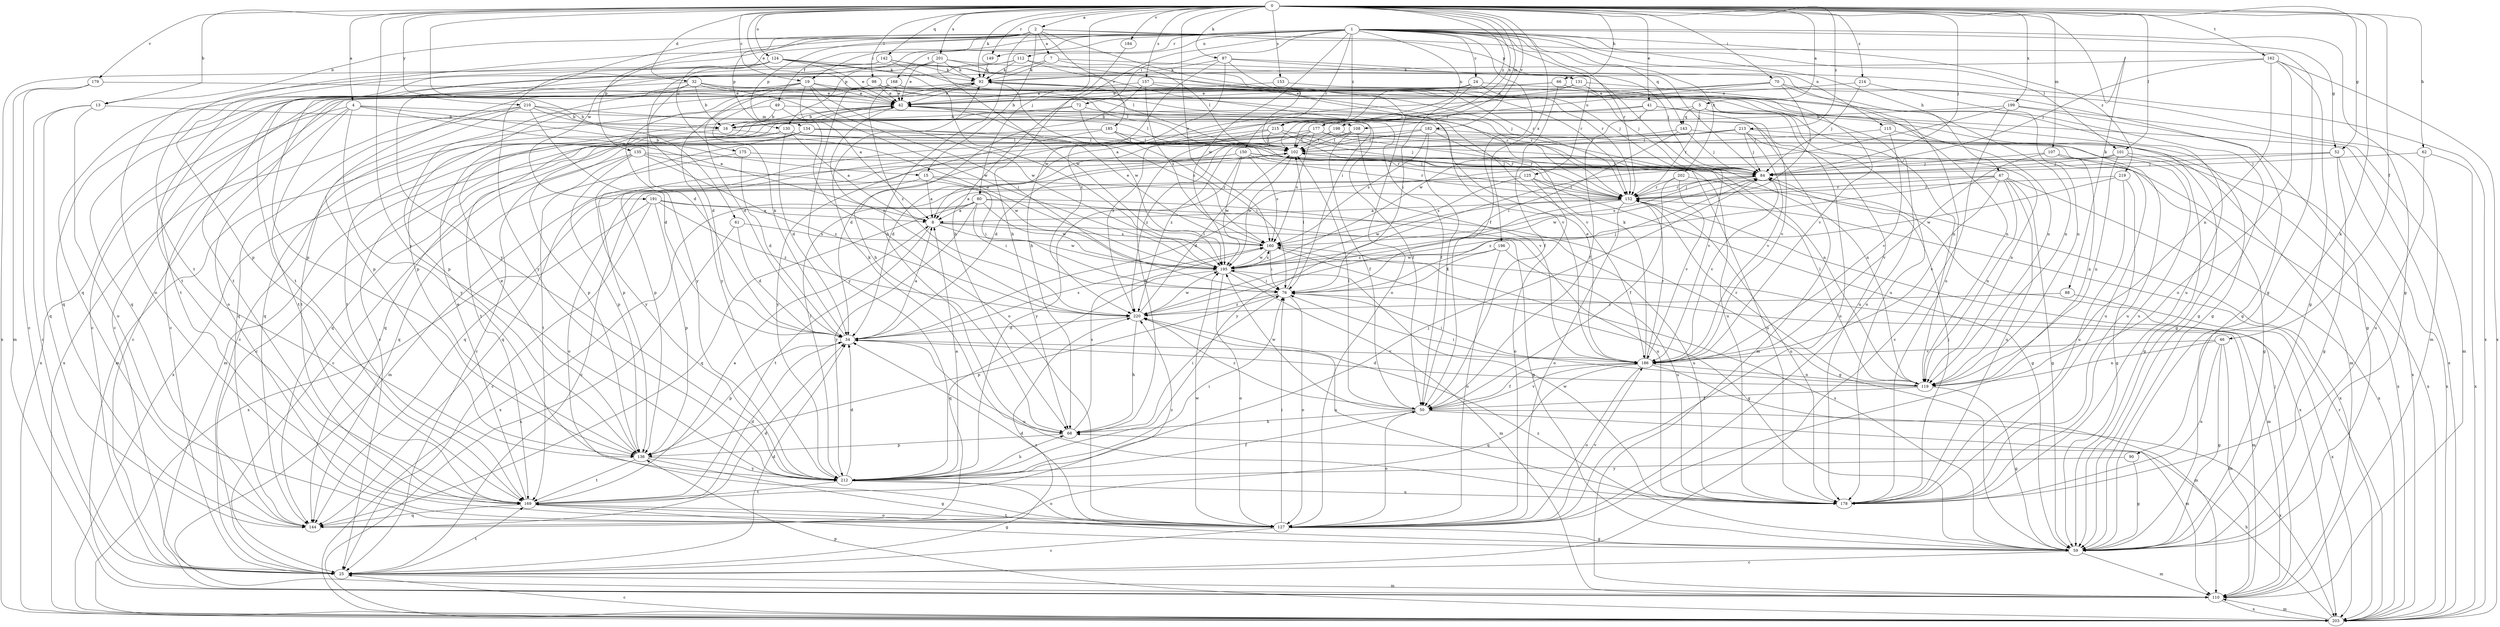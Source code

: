 strict digraph  {
0;
1;
2;
4;
5;
7;
8;
13;
15;
16;
19;
24;
25;
32;
34;
41;
42;
46;
49;
50;
52;
59;
61;
62;
66;
67;
68;
70;
72;
76;
80;
84;
87;
88;
90;
92;
98;
101;
102;
107;
108;
110;
112;
115;
119;
124;
125;
127;
130;
131;
134;
135;
136;
142;
143;
144;
149;
150;
152;
153;
157;
160;
162;
168;
169;
175;
177;
178;
179;
182;
184;
185;
186;
191;
195;
196;
198;
199;
201;
202;
203;
210;
212;
213;
214;
215;
219;
220;
0 -> 2  [label=a];
0 -> 4  [label=a];
0 -> 5  [label=a];
0 -> 13  [label=b];
0 -> 19  [label=c];
0 -> 32  [label=d];
0 -> 41  [label=e];
0 -> 42  [label=e];
0 -> 46  [label=f];
0 -> 52  [label=g];
0 -> 61  [label=h];
0 -> 62  [label=h];
0 -> 66  [label=h];
0 -> 70  [label=i];
0 -> 80  [label=j];
0 -> 84  [label=j];
0 -> 87  [label=k];
0 -> 88  [label=k];
0 -> 90  [label=k];
0 -> 92  [label=k];
0 -> 98  [label=l];
0 -> 101  [label=l];
0 -> 107  [label=m];
0 -> 108  [label=m];
0 -> 124  [label=o];
0 -> 142  [label=q];
0 -> 149  [label=r];
0 -> 153  [label=s];
0 -> 157  [label=s];
0 -> 160  [label=s];
0 -> 162  [label=t];
0 -> 179  [label=v];
0 -> 182  [label=v];
0 -> 184  [label=v];
0 -> 196  [label=x];
0 -> 198  [label=x];
0 -> 199  [label=x];
0 -> 201  [label=x];
0 -> 210  [label=y];
0 -> 212  [label=y];
0 -> 213  [label=z];
0 -> 214  [label=z];
0 -> 215  [label=z];
1 -> 19  [label=c];
1 -> 24  [label=c];
1 -> 49  [label=f];
1 -> 50  [label=f];
1 -> 52  [label=g];
1 -> 59  [label=g];
1 -> 67  [label=h];
1 -> 68  [label=h];
1 -> 72  [label=i];
1 -> 101  [label=l];
1 -> 112  [label=n];
1 -> 115  [label=n];
1 -> 125  [label=o];
1 -> 130  [label=p];
1 -> 143  [label=q];
1 -> 149  [label=r];
1 -> 150  [label=r];
1 -> 152  [label=r];
1 -> 168  [label=t];
1 -> 169  [label=t];
1 -> 175  [label=u];
1 -> 177  [label=u];
1 -> 191  [label=w];
1 -> 195  [label=w];
1 -> 202  [label=x];
1 -> 215  [label=z];
1 -> 219  [label=z];
2 -> 7  [label=a];
2 -> 13  [label=b];
2 -> 15  [label=b];
2 -> 59  [label=g];
2 -> 68  [label=h];
2 -> 102  [label=l];
2 -> 130  [label=p];
2 -> 131  [label=p];
2 -> 134  [label=p];
2 -> 135  [label=p];
2 -> 185  [label=v];
2 -> 212  [label=y];
4 -> 8  [label=a];
4 -> 15  [label=b];
4 -> 25  [label=c];
4 -> 108  [label=m];
4 -> 169  [label=t];
4 -> 203  [label=x];
4 -> 212  [label=y];
5 -> 34  [label=d];
5 -> 59  [label=g];
5 -> 127  [label=o];
5 -> 143  [label=q];
5 -> 152  [label=r];
7 -> 92  [label=k];
7 -> 102  [label=l];
7 -> 169  [label=t];
7 -> 178  [label=u];
8 -> 160  [label=s];
8 -> 169  [label=t];
8 -> 178  [label=u];
8 -> 195  [label=w];
13 -> 16  [label=b];
13 -> 25  [label=c];
13 -> 127  [label=o];
13 -> 144  [label=q];
15 -> 8  [label=a];
15 -> 76  [label=i];
15 -> 127  [label=o];
15 -> 152  [label=r];
16 -> 102  [label=l];
16 -> 110  [label=m];
19 -> 8  [label=a];
19 -> 34  [label=d];
19 -> 42  [label=e];
19 -> 76  [label=i];
19 -> 136  [label=p];
19 -> 186  [label=v];
19 -> 195  [label=w];
19 -> 212  [label=y];
24 -> 25  [label=c];
24 -> 42  [label=e];
24 -> 76  [label=i];
24 -> 84  [label=j];
24 -> 110  [label=m];
25 -> 34  [label=d];
25 -> 110  [label=m];
25 -> 169  [label=t];
25 -> 220  [label=z];
32 -> 16  [label=b];
32 -> 34  [label=d];
32 -> 42  [label=e];
32 -> 119  [label=n];
32 -> 136  [label=p];
32 -> 169  [label=t];
32 -> 195  [label=w];
34 -> 8  [label=a];
34 -> 92  [label=k];
34 -> 136  [label=p];
34 -> 160  [label=s];
34 -> 178  [label=u];
34 -> 186  [label=v];
41 -> 16  [label=b];
41 -> 50  [label=f];
41 -> 186  [label=v];
41 -> 203  [label=x];
41 -> 220  [label=z];
42 -> 16  [label=b];
42 -> 50  [label=f];
42 -> 144  [label=q];
42 -> 169  [label=t];
42 -> 178  [label=u];
42 -> 220  [label=z];
46 -> 59  [label=g];
46 -> 110  [label=m];
46 -> 119  [label=n];
46 -> 178  [label=u];
46 -> 186  [label=v];
49 -> 16  [label=b];
49 -> 25  [label=c];
49 -> 110  [label=m];
49 -> 127  [label=o];
50 -> 68  [label=h];
50 -> 102  [label=l];
50 -> 110  [label=m];
50 -> 127  [label=o];
50 -> 186  [label=v];
50 -> 195  [label=w];
50 -> 203  [label=x];
50 -> 220  [label=z];
52 -> 34  [label=d];
52 -> 59  [label=g];
52 -> 84  [label=j];
52 -> 203  [label=x];
59 -> 25  [label=c];
59 -> 110  [label=m];
59 -> 160  [label=s];
59 -> 220  [label=z];
61 -> 34  [label=d];
61 -> 160  [label=s];
61 -> 203  [label=x];
62 -> 84  [label=j];
62 -> 178  [label=u];
62 -> 203  [label=x];
66 -> 25  [label=c];
66 -> 42  [label=e];
66 -> 50  [label=f];
66 -> 178  [label=u];
66 -> 186  [label=v];
67 -> 25  [label=c];
67 -> 59  [label=g];
67 -> 119  [label=n];
67 -> 152  [label=r];
67 -> 178  [label=u];
67 -> 186  [label=v];
67 -> 203  [label=x];
67 -> 220  [label=z];
68 -> 76  [label=i];
68 -> 92  [label=k];
68 -> 136  [label=p];
68 -> 160  [label=s];
70 -> 8  [label=a];
70 -> 42  [label=e];
70 -> 59  [label=g];
70 -> 102  [label=l];
70 -> 119  [label=n];
70 -> 152  [label=r];
72 -> 16  [label=b];
72 -> 25  [label=c];
72 -> 50  [label=f];
72 -> 160  [label=s];
76 -> 84  [label=j];
76 -> 102  [label=l];
76 -> 110  [label=m];
76 -> 127  [label=o];
76 -> 136  [label=p];
76 -> 220  [label=z];
80 -> 8  [label=a];
80 -> 59  [label=g];
80 -> 76  [label=i];
80 -> 144  [label=q];
80 -> 178  [label=u];
80 -> 195  [label=w];
80 -> 203  [label=x];
80 -> 212  [label=y];
84 -> 152  [label=r];
84 -> 160  [label=s];
84 -> 186  [label=v];
84 -> 195  [label=w];
87 -> 68  [label=h];
87 -> 84  [label=j];
87 -> 92  [label=k];
87 -> 152  [label=r];
87 -> 203  [label=x];
87 -> 220  [label=z];
88 -> 203  [label=x];
88 -> 220  [label=z];
90 -> 59  [label=g];
90 -> 212  [label=y];
92 -> 42  [label=e];
92 -> 59  [label=g];
92 -> 127  [label=o];
92 -> 152  [label=r];
92 -> 195  [label=w];
92 -> 212  [label=y];
98 -> 42  [label=e];
98 -> 102  [label=l];
98 -> 136  [label=p];
98 -> 144  [label=q];
98 -> 152  [label=r];
98 -> 178  [label=u];
101 -> 59  [label=g];
101 -> 84  [label=j];
101 -> 119  [label=n];
101 -> 203  [label=x];
101 -> 212  [label=y];
102 -> 84  [label=j];
102 -> 110  [label=m];
102 -> 144  [label=q];
102 -> 178  [label=u];
102 -> 195  [label=w];
107 -> 59  [label=g];
107 -> 84  [label=j];
107 -> 119  [label=n];
107 -> 186  [label=v];
108 -> 34  [label=d];
108 -> 50  [label=f];
108 -> 102  [label=l];
108 -> 186  [label=v];
110 -> 84  [label=j];
110 -> 203  [label=x];
112 -> 76  [label=i];
112 -> 92  [label=k];
112 -> 127  [label=o];
112 -> 136  [label=p];
112 -> 169  [label=t];
115 -> 102  [label=l];
115 -> 178  [label=u];
115 -> 186  [label=v];
119 -> 34  [label=d];
119 -> 50  [label=f];
119 -> 59  [label=g];
119 -> 76  [label=i];
119 -> 102  [label=l];
119 -> 152  [label=r];
124 -> 34  [label=d];
124 -> 42  [label=e];
124 -> 84  [label=j];
124 -> 92  [label=k];
124 -> 127  [label=o];
124 -> 136  [label=p];
124 -> 195  [label=w];
125 -> 8  [label=a];
125 -> 59  [label=g];
125 -> 127  [label=o];
125 -> 152  [label=r];
125 -> 160  [label=s];
127 -> 25  [label=c];
127 -> 34  [label=d];
127 -> 59  [label=g];
127 -> 76  [label=i];
127 -> 169  [label=t];
127 -> 186  [label=v];
127 -> 195  [label=w];
130 -> 8  [label=a];
130 -> 34  [label=d];
130 -> 102  [label=l];
130 -> 119  [label=n];
130 -> 169  [label=t];
130 -> 203  [label=x];
131 -> 42  [label=e];
131 -> 84  [label=j];
131 -> 102  [label=l];
131 -> 119  [label=n];
134 -> 25  [label=c];
134 -> 102  [label=l];
134 -> 136  [label=p];
134 -> 152  [label=r];
134 -> 178  [label=u];
134 -> 212  [label=y];
135 -> 25  [label=c];
135 -> 84  [label=j];
135 -> 136  [label=p];
135 -> 169  [label=t];
135 -> 195  [label=w];
135 -> 220  [label=z];
136 -> 42  [label=e];
136 -> 59  [label=g];
136 -> 169  [label=t];
136 -> 212  [label=y];
142 -> 92  [label=k];
142 -> 102  [label=l];
142 -> 152  [label=r];
142 -> 169  [label=t];
142 -> 203  [label=x];
143 -> 76  [label=i];
143 -> 84  [label=j];
143 -> 102  [label=l];
143 -> 110  [label=m];
144 -> 34  [label=d];
149 -> 92  [label=k];
150 -> 84  [label=j];
150 -> 144  [label=q];
150 -> 152  [label=r];
150 -> 160  [label=s];
150 -> 195  [label=w];
150 -> 203  [label=x];
150 -> 212  [label=y];
152 -> 8  [label=a];
152 -> 84  [label=j];
152 -> 127  [label=o];
152 -> 178  [label=u];
152 -> 195  [label=w];
152 -> 203  [label=x];
152 -> 220  [label=z];
153 -> 42  [label=e];
153 -> 127  [label=o];
157 -> 42  [label=e];
157 -> 68  [label=h];
157 -> 84  [label=j];
157 -> 160  [label=s];
157 -> 186  [label=v];
160 -> 42  [label=e];
160 -> 59  [label=g];
160 -> 76  [label=i];
160 -> 110  [label=m];
160 -> 195  [label=w];
162 -> 59  [label=g];
162 -> 84  [label=j];
162 -> 92  [label=k];
162 -> 119  [label=n];
162 -> 127  [label=o];
162 -> 203  [label=x];
168 -> 25  [label=c];
168 -> 42  [label=e];
168 -> 59  [label=g];
168 -> 119  [label=n];
168 -> 144  [label=q];
168 -> 212  [label=y];
168 -> 220  [label=z];
169 -> 8  [label=a];
169 -> 34  [label=d];
169 -> 42  [label=e];
169 -> 59  [label=g];
169 -> 127  [label=o];
169 -> 144  [label=q];
169 -> 220  [label=z];
175 -> 34  [label=d];
175 -> 84  [label=j];
175 -> 144  [label=q];
177 -> 102  [label=l];
177 -> 119  [label=n];
177 -> 136  [label=p];
177 -> 152  [label=r];
177 -> 160  [label=s];
177 -> 220  [label=z];
178 -> 84  [label=j];
178 -> 195  [label=w];
179 -> 25  [label=c];
179 -> 42  [label=e];
179 -> 110  [label=m];
182 -> 50  [label=f];
182 -> 102  [label=l];
182 -> 144  [label=q];
182 -> 160  [label=s];
182 -> 186  [label=v];
182 -> 203  [label=x];
184 -> 68  [label=h];
185 -> 76  [label=i];
185 -> 84  [label=j];
185 -> 102  [label=l];
185 -> 110  [label=m];
185 -> 212  [label=y];
186 -> 42  [label=e];
186 -> 50  [label=f];
186 -> 76  [label=i];
186 -> 92  [label=k];
186 -> 110  [label=m];
186 -> 119  [label=n];
186 -> 127  [label=o];
186 -> 144  [label=q];
186 -> 152  [label=r];
191 -> 8  [label=a];
191 -> 25  [label=c];
191 -> 59  [label=g];
191 -> 136  [label=p];
191 -> 203  [label=x];
191 -> 220  [label=z];
195 -> 76  [label=i];
195 -> 110  [label=m];
195 -> 127  [label=o];
195 -> 144  [label=q];
195 -> 160  [label=s];
196 -> 76  [label=i];
196 -> 127  [label=o];
196 -> 178  [label=u];
196 -> 195  [label=w];
198 -> 102  [label=l];
198 -> 136  [label=p];
198 -> 178  [label=u];
199 -> 16  [label=b];
199 -> 25  [label=c];
199 -> 59  [label=g];
199 -> 110  [label=m];
199 -> 195  [label=w];
201 -> 42  [label=e];
201 -> 84  [label=j];
201 -> 92  [label=k];
201 -> 144  [label=q];
201 -> 152  [label=r];
201 -> 195  [label=w];
201 -> 212  [label=y];
202 -> 50  [label=f];
202 -> 152  [label=r];
202 -> 186  [label=v];
202 -> 203  [label=x];
203 -> 25  [label=c];
203 -> 68  [label=h];
203 -> 110  [label=m];
203 -> 136  [label=p];
203 -> 152  [label=r];
210 -> 16  [label=b];
210 -> 34  [label=d];
210 -> 102  [label=l];
210 -> 144  [label=q];
210 -> 169  [label=t];
210 -> 195  [label=w];
210 -> 203  [label=x];
212 -> 8  [label=a];
212 -> 34  [label=d];
212 -> 50  [label=f];
212 -> 68  [label=h];
212 -> 76  [label=i];
212 -> 84  [label=j];
212 -> 102  [label=l];
212 -> 127  [label=o];
212 -> 169  [label=t];
212 -> 178  [label=u];
213 -> 25  [label=c];
213 -> 84  [label=j];
213 -> 102  [label=l];
213 -> 119  [label=n];
213 -> 144  [label=q];
213 -> 178  [label=u];
213 -> 186  [label=v];
213 -> 220  [label=z];
214 -> 42  [label=e];
214 -> 84  [label=j];
214 -> 119  [label=n];
215 -> 34  [label=d];
215 -> 68  [label=h];
215 -> 84  [label=j];
215 -> 102  [label=l];
215 -> 152  [label=r];
219 -> 59  [label=g];
219 -> 152  [label=r];
219 -> 178  [label=u];
219 -> 195  [label=w];
220 -> 34  [label=d];
220 -> 68  [label=h];
220 -> 102  [label=l];
220 -> 178  [label=u];
220 -> 195  [label=w];
}
